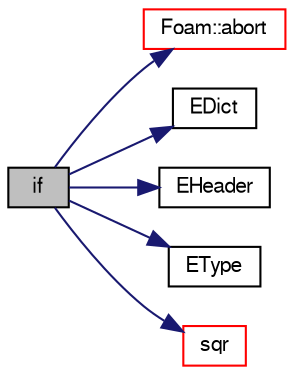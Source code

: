 digraph "if"
{
  bgcolor="transparent";
  edge [fontname="FreeSans",fontsize="10",labelfontname="FreeSans",labelfontsize="10"];
  node [fontname="FreeSans",fontsize="10",shape=record];
  rankdir="LR";
  Node15 [label="if",height=0.2,width=0.4,color="black", fillcolor="grey75", style="filled", fontcolor="black"];
  Node15 -> Node16 [color="midnightblue",fontsize="10",style="solid",fontname="FreeSans"];
  Node16 [label="Foam::abort",height=0.2,width=0.4,color="red",URL="$a21124.html#a447107a607d03e417307c203fa5fb44b"];
  Node15 -> Node59 [color="midnightblue",fontsize="10",style="solid",fontname="FreeSans"];
  Node59 [label="EDict",height=0.2,width=0.4,color="black",URL="$a21056.html#a3835242c81c915a53fc6da1aefe15a5e"];
  Node15 -> Node60 [color="midnightblue",fontsize="10",style="solid",fontname="FreeSans"];
  Node60 [label="EHeader",height=0.2,width=0.4,color="black",URL="$a21056.html#a7b44c98f42eae0367580cb92e85af0a0"];
  Node15 -> Node61 [color="midnightblue",fontsize="10",style="solid",fontname="FreeSans"];
  Node61 [label="EType",height=0.2,width=0.4,color="black",URL="$a21056.html#a4e36afac59f3b65135a44c2803950d05"];
  Node15 -> Node62 [color="midnightblue",fontsize="10",style="solid",fontname="FreeSans"];
  Node62 [label="sqr",height=0.2,width=0.4,color="red",URL="$a12539.html#a557bbac590ed5ce51116be69fe4faa96"];
}
